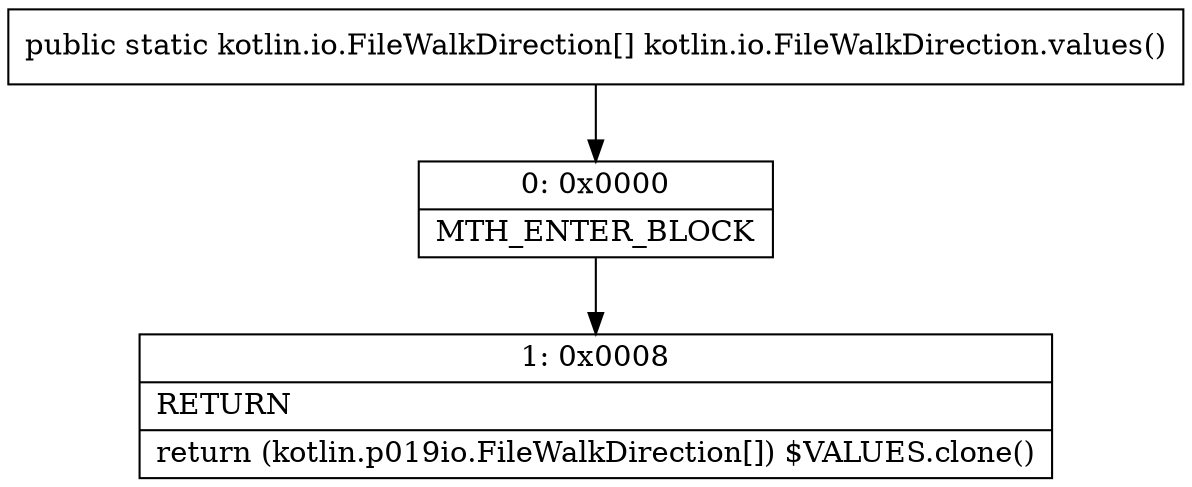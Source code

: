 digraph "CFG forkotlin.io.FileWalkDirection.values()[Lkotlin\/io\/FileWalkDirection;" {
Node_0 [shape=record,label="{0\:\ 0x0000|MTH_ENTER_BLOCK\l}"];
Node_1 [shape=record,label="{1\:\ 0x0008|RETURN\l|return (kotlin.p019io.FileWalkDirection[]) $VALUES.clone()\l}"];
MethodNode[shape=record,label="{public static kotlin.io.FileWalkDirection[] kotlin.io.FileWalkDirection.values() }"];
MethodNode -> Node_0;
Node_0 -> Node_1;
}

